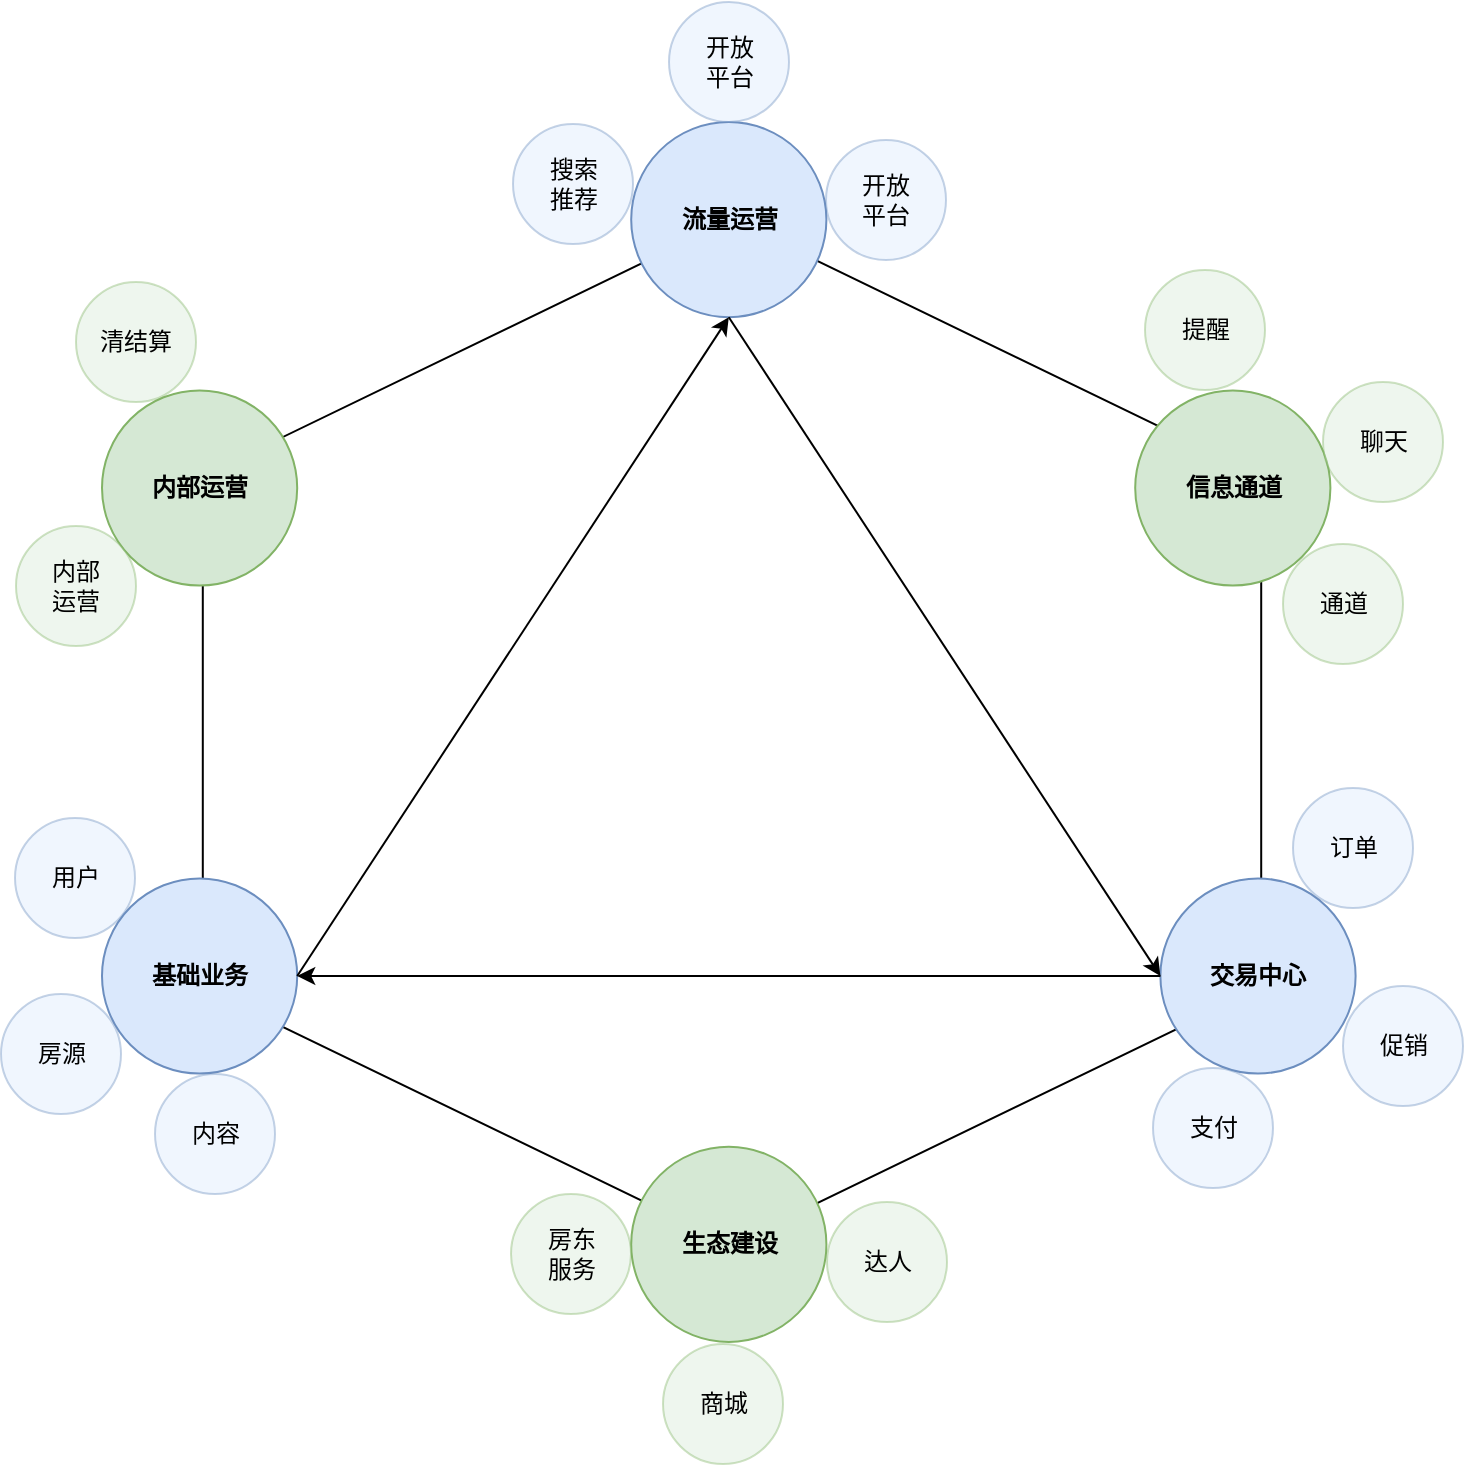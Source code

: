 <mxfile version="11.3.0" type="github" pages="1"><diagram id="1l8nbZYicziy1tsvWMK8" name="Page-1"><mxGraphModel dx="1569" dy="1007" grid="0" gridSize="10" guides="1" tooltips="1" connect="1" arrows="1" fold="1" page="1" pageScale="1" pageWidth="827" pageHeight="1169" math="0" shadow="0"><root><mxCell id="0"/><mxCell id="1" parent="0"/><mxCell id="5wOLp9JNuA5uwsZeebMo-1" value="" style="shape=hexagon;perimeter=hexagonPerimeter2;whiteSpace=wrap;html=1;direction=north;" parent="1" vertex="1"><mxGeometry x="160.4" y="168.8" width="529.2" height="512.4" as="geometry"/></mxCell><mxCell id="SG67ZrkMPG3jon6Jxduo-2" value="&lt;b&gt;流量运营&lt;/b&gt;" style="ellipse;whiteSpace=wrap;html=1;aspect=fixed;fillColor=#dae8fc;strokeColor=#6c8ebf;" vertex="1" parent="1"><mxGeometry x="374.6" y="120" width="97.6" height="97.6" as="geometry"/></mxCell><mxCell id="SG67ZrkMPG3jon6Jxduo-4" value="&lt;b&gt;基础业务&lt;/b&gt;" style="ellipse;whiteSpace=wrap;html=1;aspect=fixed;fillColor=#dae8fc;strokeColor=#6c8ebf;" vertex="1" parent="1"><mxGeometry x="110" y="498.2" width="97.6" height="97.6" as="geometry"/></mxCell><mxCell id="SG67ZrkMPG3jon6Jxduo-6" value="&lt;b&gt;交易中心&lt;/b&gt;" style="ellipse;whiteSpace=wrap;html=1;aspect=fixed;fillColor=#dae8fc;strokeColor=#6c8ebf;" vertex="1" parent="1"><mxGeometry x="639.2" y="498.2" width="97.6" height="97.6" as="geometry"/></mxCell><mxCell id="SG67ZrkMPG3jon6Jxduo-8" value="" style="endArrow=classic;html=1;entryX=0.5;entryY=1;entryDx=0;entryDy=0;exitX=1;exitY=0.5;exitDx=0;exitDy=0;" edge="1" parent="1" source="SG67ZrkMPG3jon6Jxduo-4" target="SG67ZrkMPG3jon6Jxduo-2"><mxGeometry width="50" height="50" relative="1" as="geometry"><mxPoint x="185.6" y="534.8" as="sourcePoint"/><mxPoint x="248.6" y="473.8" as="targetPoint"/></mxGeometry></mxCell><mxCell id="SG67ZrkMPG3jon6Jxduo-9" value="" style="endArrow=classic;html=1;entryX=0;entryY=0.5;entryDx=0;entryDy=0;exitX=0.5;exitY=1;exitDx=0;exitDy=0;" edge="1" parent="1" source="SG67ZrkMPG3jon6Jxduo-2" target="SG67ZrkMPG3jon6Jxduo-6"><mxGeometry width="50" height="50" relative="1" as="geometry"><mxPoint x="210.8" y="791" as="sourcePoint"/><mxPoint x="273.8" y="730" as="targetPoint"/></mxGeometry></mxCell><mxCell id="SG67ZrkMPG3jon6Jxduo-10" value="" style="endArrow=classic;html=1;entryX=1;entryY=0.5;entryDx=0;entryDy=0;exitX=0;exitY=0.5;exitDx=0;exitDy=0;" edge="1" parent="1" source="SG67ZrkMPG3jon6Jxduo-6" target="SG67ZrkMPG3jon6Jxduo-4"><mxGeometry width="50" height="50" relative="1" as="geometry"><mxPoint x="110" y="815.4" as="sourcePoint"/><mxPoint x="173" y="754.4" as="targetPoint"/></mxGeometry></mxCell><mxCell id="_icPRjUHa89k4BcRh54H-20" value="基础版" parent="0"/><mxCell id="_icPRjUHa89k4BcRh54H-21" value="&lt;b&gt;内部运营&lt;/b&gt;" style="ellipse;whiteSpace=wrap;html=1;aspect=fixed;fillColor=#d5e8d4;strokeColor=#82b366;" vertex="1" parent="_icPRjUHa89k4BcRh54H-20"><mxGeometry x="110" y="254.2" width="97.6" height="97.6" as="geometry"/></mxCell><mxCell id="_icPRjUHa89k4BcRh54H-22" value="&lt;b&gt;信息通道&lt;/b&gt;" style="ellipse;whiteSpace=wrap;html=1;aspect=fixed;fillColor=#d5e8d4;strokeColor=#82b366;" vertex="1" parent="_icPRjUHa89k4BcRh54H-20"><mxGeometry x="626.6" y="254.2" width="97.6" height="97.6" as="geometry"/></mxCell><mxCell id="_icPRjUHa89k4BcRh54H-23" value="&lt;b&gt;生态建设&lt;/b&gt;" style="ellipse;whiteSpace=wrap;html=1;aspect=fixed;fillColor=#d5e8d4;strokeColor=#82b366;" vertex="1" parent="_icPRjUHa89k4BcRh54H-20"><mxGeometry x="374.6" y="632.4" width="97.6" height="97.6" as="geometry"/></mxCell><mxCell id="_icPRjUHa89k4BcRh54H-24" value="强化版" parent="0"/><mxCell id="_icPRjUHa89k4BcRh54H-51" value="服务中心" parent="0"/><mxCell id="_icPRjUHa89k4BcRh54H-52" value="清结算" style="ellipse;whiteSpace=wrap;html=1;aspect=fixed;fillColor=#d5e8d4;strokeColor=#82b366;opacity=40;" vertex="1" parent="_icPRjUHa89k4BcRh54H-51"><mxGeometry x="97" y="200" width="60" height="60" as="geometry"/></mxCell><mxCell id="_icPRjUHa89k4BcRh54H-53" value="内部&lt;br&gt;运营" style="ellipse;whiteSpace=wrap;html=1;aspect=fixed;fillColor=#d5e8d4;strokeColor=#82b366;opacity=40;" vertex="1" parent="_icPRjUHa89k4BcRh54H-51"><mxGeometry x="67" y="322" width="60" height="60" as="geometry"/></mxCell><mxCell id="_icPRjUHa89k4BcRh54H-54" value="开放&lt;br&gt;平台" style="ellipse;whiteSpace=wrap;html=1;aspect=fixed;fillColor=#dae8fc;strokeColor=#6c8ebf;opacity=40;" vertex="1" parent="_icPRjUHa89k4BcRh54H-51"><mxGeometry x="393.5" y="60" width="60" height="60" as="geometry"/></mxCell><mxCell id="_icPRjUHa89k4BcRh54H-55" value="房源" style="ellipse;whiteSpace=wrap;html=1;aspect=fixed;fillColor=#dae8fc;strokeColor=#6c8ebf;opacity=40;" vertex="1" parent="_icPRjUHa89k4BcRh54H-51"><mxGeometry x="59.5" y="556" width="60" height="60" as="geometry"/></mxCell><mxCell id="_icPRjUHa89k4BcRh54H-56" value="内容" style="ellipse;whiteSpace=wrap;html=1;aspect=fixed;fillColor=#dae8fc;strokeColor=#6c8ebf;opacity=40;" vertex="1" parent="_icPRjUHa89k4BcRh54H-51"><mxGeometry x="136.5" y="596" width="60" height="60" as="geometry"/></mxCell><mxCell id="_icPRjUHa89k4BcRh54H-57" value="商城" style="ellipse;whiteSpace=wrap;html=1;aspect=fixed;fillColor=#d5e8d4;strokeColor=#82b366;opacity=40;" vertex="1" parent="_icPRjUHa89k4BcRh54H-51"><mxGeometry x="390.5" y="731" width="60" height="60" as="geometry"/></mxCell><mxCell id="_icPRjUHa89k4BcRh54H-58" value="达人" style="ellipse;whiteSpace=wrap;html=1;aspect=fixed;fillColor=#d5e8d4;strokeColor=#82b366;opacity=40;" vertex="1" parent="_icPRjUHa89k4BcRh54H-51"><mxGeometry x="472.5" y="660" width="60" height="60" as="geometry"/></mxCell><mxCell id="_icPRjUHa89k4BcRh54H-59" value="聊天" style="ellipse;whiteSpace=wrap;html=1;aspect=fixed;fillColor=#d5e8d4;strokeColor=#82b366;opacity=40;" vertex="1" parent="_icPRjUHa89k4BcRh54H-51"><mxGeometry x="720.5" y="250" width="60" height="60" as="geometry"/></mxCell><mxCell id="_icPRjUHa89k4BcRh54H-60" value="通道" style="ellipse;whiteSpace=wrap;html=1;aspect=fixed;fillColor=#d5e8d4;strokeColor=#82b366;opacity=40;" vertex="1" parent="_icPRjUHa89k4BcRh54H-51"><mxGeometry x="700.5" y="331" width="60" height="60" as="geometry"/></mxCell><mxCell id="_icPRjUHa89k4BcRh54H-61" value="订单" style="ellipse;whiteSpace=wrap;html=1;aspect=fixed;fillColor=#dae8fc;strokeColor=#6c8ebf;opacity=40;" vertex="1" parent="_icPRjUHa89k4BcRh54H-51"><mxGeometry x="705.5" y="453" width="60" height="60" as="geometry"/></mxCell><mxCell id="_icPRjUHa89k4BcRh54H-62" value="促销" style="ellipse;whiteSpace=wrap;html=1;aspect=fixed;fillColor=#dae8fc;strokeColor=#6c8ebf;opacity=40;" vertex="1" parent="_icPRjUHa89k4BcRh54H-51"><mxGeometry x="730.5" y="552" width="60" height="60" as="geometry"/></mxCell><mxCell id="_icPRjUHa89k4BcRh54H-63" value="支付" style="ellipse;whiteSpace=wrap;html=1;aspect=fixed;fillColor=#dae8fc;strokeColor=#6c8ebf;opacity=40;" vertex="1" parent="_icPRjUHa89k4BcRh54H-51"><mxGeometry x="635.5" y="593" width="60" height="60" as="geometry"/></mxCell><mxCell id="_icPRjUHa89k4BcRh54H-64" value="开放&lt;br&gt;平台" style="ellipse;whiteSpace=wrap;html=1;aspect=fixed;fillColor=#dae8fc;strokeColor=#6c8ebf;opacity=40;" vertex="1" parent="_icPRjUHa89k4BcRh54H-51"><mxGeometry x="472" y="129" width="60" height="60" as="geometry"/></mxCell><mxCell id="_icPRjUHa89k4BcRh54H-65" value="搜索&lt;br&gt;推荐" style="ellipse;whiteSpace=wrap;html=1;aspect=fixed;fillColor=#dae8fc;strokeColor=#6c8ebf;opacity=40;" vertex="1" parent="_icPRjUHa89k4BcRh54H-51"><mxGeometry x="315.5" y="121" width="60" height="60" as="geometry"/></mxCell><mxCell id="_icPRjUHa89k4BcRh54H-66" value="用户" style="ellipse;whiteSpace=wrap;html=1;aspect=fixed;fillColor=#dae8fc;strokeColor=#6c8ebf;opacity=40;" vertex="1" parent="_icPRjUHa89k4BcRh54H-51"><mxGeometry x="66.5" y="468" width="60" height="60" as="geometry"/></mxCell><mxCell id="_icPRjUHa89k4BcRh54H-67" value="房东&lt;br&gt;服务" style="ellipse;whiteSpace=wrap;html=1;aspect=fixed;fillColor=#d5e8d4;strokeColor=#82b366;opacity=40;" vertex="1" parent="_icPRjUHa89k4BcRh54H-51"><mxGeometry x="314.5" y="656" width="60" height="60" as="geometry"/></mxCell><mxCell id="_icPRjUHa89k4BcRh54H-68" value="提醒" style="ellipse;whiteSpace=wrap;html=1;aspect=fixed;fillColor=#d5e8d4;strokeColor=#82b366;opacity=40;" vertex="1" parent="_icPRjUHa89k4BcRh54H-51"><mxGeometry x="631.5" y="194" width="60" height="60" as="geometry"/></mxCell></root></mxGraphModel></diagram></mxfile>